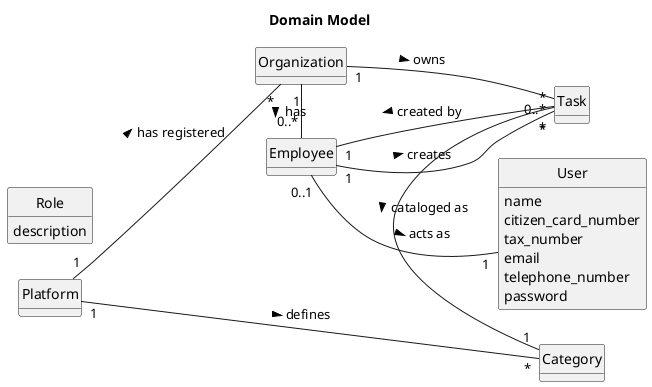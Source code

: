 @startuml
skinparam monochrome true
skinparam packageStyle rectangle
skinparam shadowing false

left to right direction

skinparam classAttributeIconSize 0

hide circle
hide methods

title Domain Model

class User {
    name
    citizen_card_number
    tax_number
    email
    telephone_number
    password
}

class Role {
    description
}

Platform "1" -- "*" Organization : has registered >
Platform "1" -- "*" Category : defines >
Organization "1" - "0..*" Employee : has >
Organization "1" - "0..*" Task: owns >
Task "*" -- "1" Employee: created by >
Employee "1" -- "*" Task : creates >
Employee "0..1" -- "1" User: acts as >
Task "*" - "1" Category: cataloged as >
@enduml